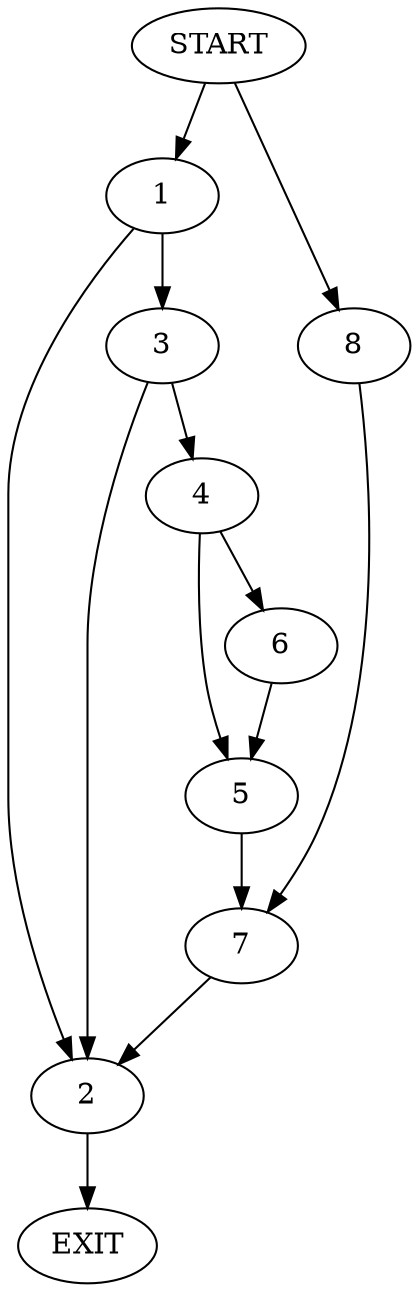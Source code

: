 digraph {
0 [label="START"]
9 [label="EXIT"]
0 -> 1
1 -> 2
1 -> 3
3 -> 4
3 -> 2
2 -> 9
4 -> 5
4 -> 6
5 -> 7
6 -> 5
7 -> 2
0 -> 8
8 -> 7
}
